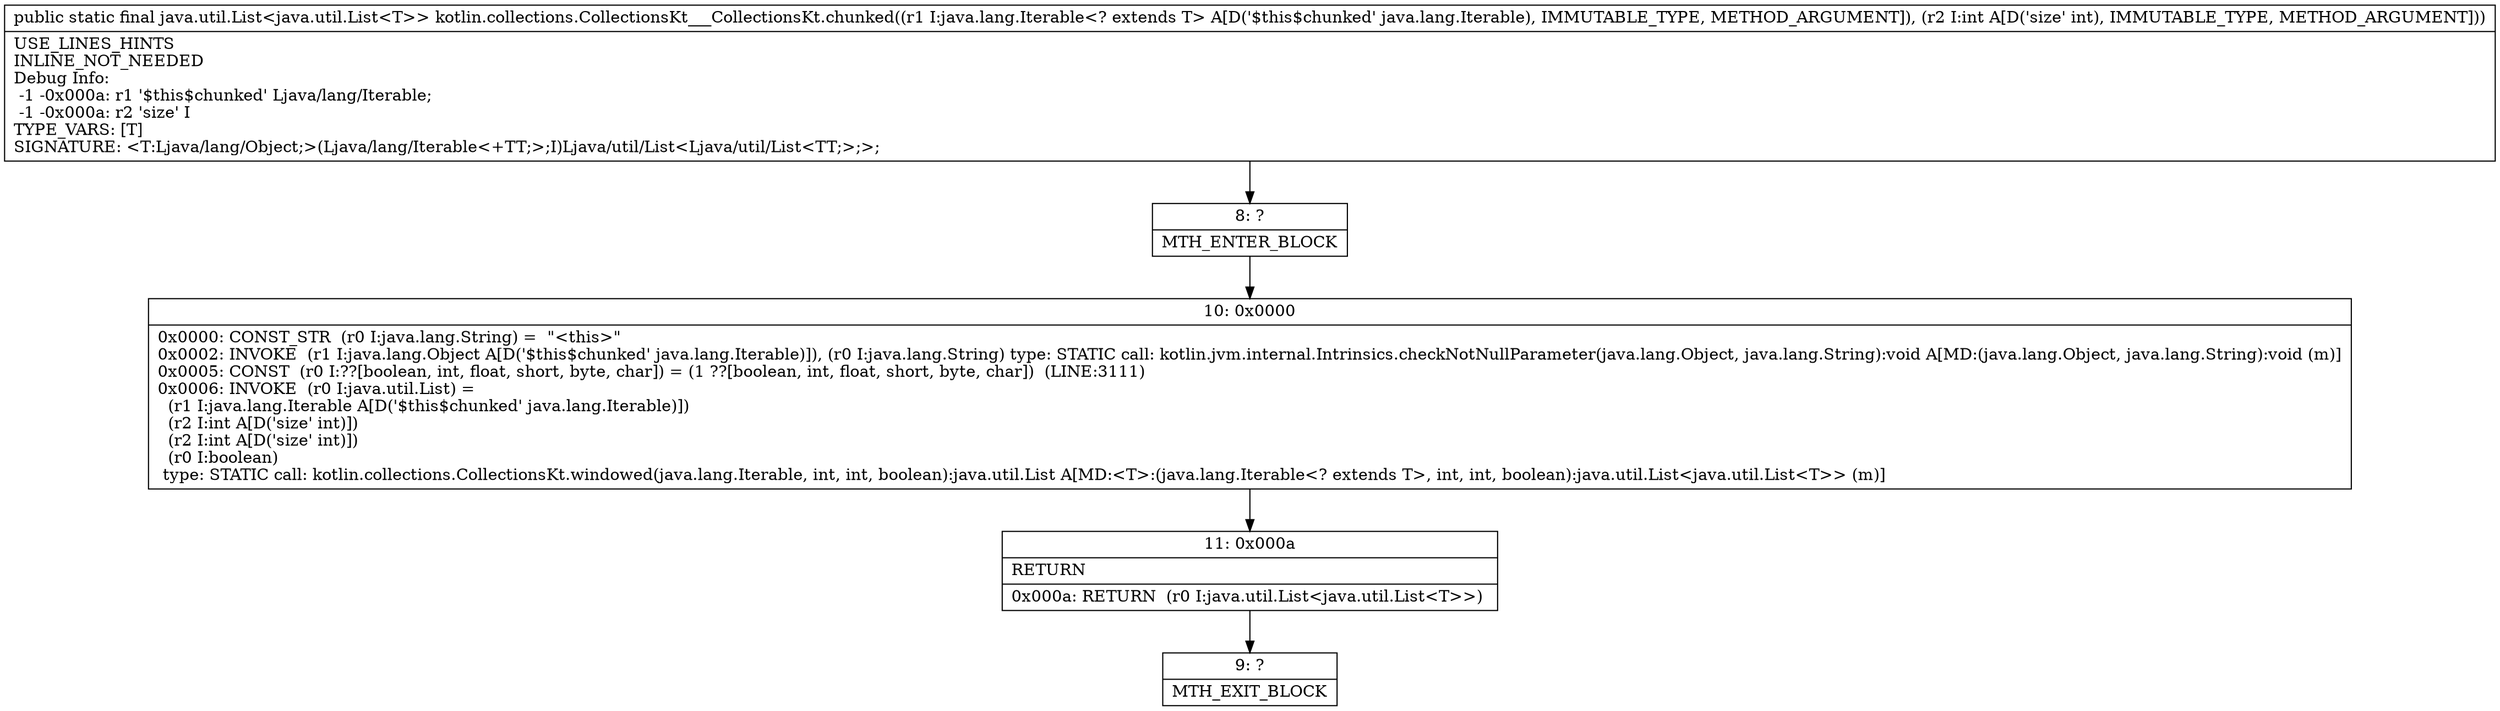 digraph "CFG forkotlin.collections.CollectionsKt___CollectionsKt.chunked(Ljava\/lang\/Iterable;I)Ljava\/util\/List;" {
Node_8 [shape=record,label="{8\:\ ?|MTH_ENTER_BLOCK\l}"];
Node_10 [shape=record,label="{10\:\ 0x0000|0x0000: CONST_STR  (r0 I:java.lang.String) =  \"\<this\>\" \l0x0002: INVOKE  (r1 I:java.lang.Object A[D('$this$chunked' java.lang.Iterable)]), (r0 I:java.lang.String) type: STATIC call: kotlin.jvm.internal.Intrinsics.checkNotNullParameter(java.lang.Object, java.lang.String):void A[MD:(java.lang.Object, java.lang.String):void (m)]\l0x0005: CONST  (r0 I:??[boolean, int, float, short, byte, char]) = (1 ??[boolean, int, float, short, byte, char])  (LINE:3111)\l0x0006: INVOKE  (r0 I:java.util.List) = \l  (r1 I:java.lang.Iterable A[D('$this$chunked' java.lang.Iterable)])\l  (r2 I:int A[D('size' int)])\l  (r2 I:int A[D('size' int)])\l  (r0 I:boolean)\l type: STATIC call: kotlin.collections.CollectionsKt.windowed(java.lang.Iterable, int, int, boolean):java.util.List A[MD:\<T\>:(java.lang.Iterable\<? extends T\>, int, int, boolean):java.util.List\<java.util.List\<T\>\> (m)]\l}"];
Node_11 [shape=record,label="{11\:\ 0x000a|RETURN\l|0x000a: RETURN  (r0 I:java.util.List\<java.util.List\<T\>\>) \l}"];
Node_9 [shape=record,label="{9\:\ ?|MTH_EXIT_BLOCK\l}"];
MethodNode[shape=record,label="{public static final java.util.List\<java.util.List\<T\>\> kotlin.collections.CollectionsKt___CollectionsKt.chunked((r1 I:java.lang.Iterable\<? extends T\> A[D('$this$chunked' java.lang.Iterable), IMMUTABLE_TYPE, METHOD_ARGUMENT]), (r2 I:int A[D('size' int), IMMUTABLE_TYPE, METHOD_ARGUMENT]))  | USE_LINES_HINTS\lINLINE_NOT_NEEDED\lDebug Info:\l  \-1 \-0x000a: r1 '$this$chunked' Ljava\/lang\/Iterable;\l  \-1 \-0x000a: r2 'size' I\lTYPE_VARS: [T]\lSIGNATURE: \<T:Ljava\/lang\/Object;\>(Ljava\/lang\/Iterable\<+TT;\>;I)Ljava\/util\/List\<Ljava\/util\/List\<TT;\>;\>;\l}"];
MethodNode -> Node_8;Node_8 -> Node_10;
Node_10 -> Node_11;
Node_11 -> Node_9;
}

